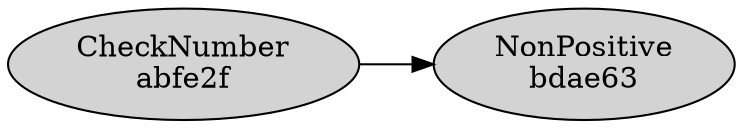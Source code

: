 digraph G {
rankdir=LR;
  "abfe2f6f-1455-46b4-a5c8-74bc1c6c4810" [label="CheckNumber\nabfe2f", style=filled];
  "bdae6308-875a-4c1a-b269-9df7efce56d5" [label="NonPositive\nbdae63", style=filled];
  "abfe2f6f-1455-46b4-a5c8-74bc1c6c4810" -> "bdae6308-875a-4c1a-b269-9df7efce56d5";
}